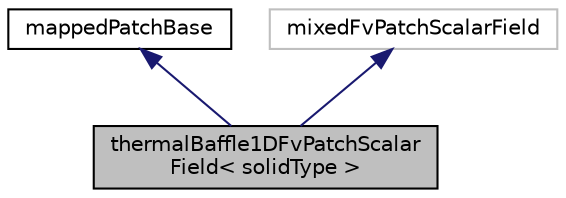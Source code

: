 digraph "thermalBaffle1DFvPatchScalarField&lt; solidType &gt;"
{
  bgcolor="transparent";
  edge [fontname="Helvetica",fontsize="10",labelfontname="Helvetica",labelfontsize="10"];
  node [fontname="Helvetica",fontsize="10",shape=record];
  Node1 [label="thermalBaffle1DFvPatchScalar\lField\< solidType \>",height=0.2,width=0.4,color="black", fillcolor="grey75", style="filled", fontcolor="black"];
  Node2 -> Node1 [dir="back",color="midnightblue",fontsize="10",style="solid",fontname="Helvetica"];
  Node2 [label="mappedPatchBase",height=0.2,width=0.4,color="black",URL="$a01456.html",tooltip="Determines a mapping between patch face centres and mesh cell or face centres and processors they&#39;re ..."];
  Node3 -> Node1 [dir="back",color="midnightblue",fontsize="10",style="solid",fontname="Helvetica"];
  Node3 [label="mixedFvPatchScalarField",height=0.2,width=0.4,color="grey75"];
}

